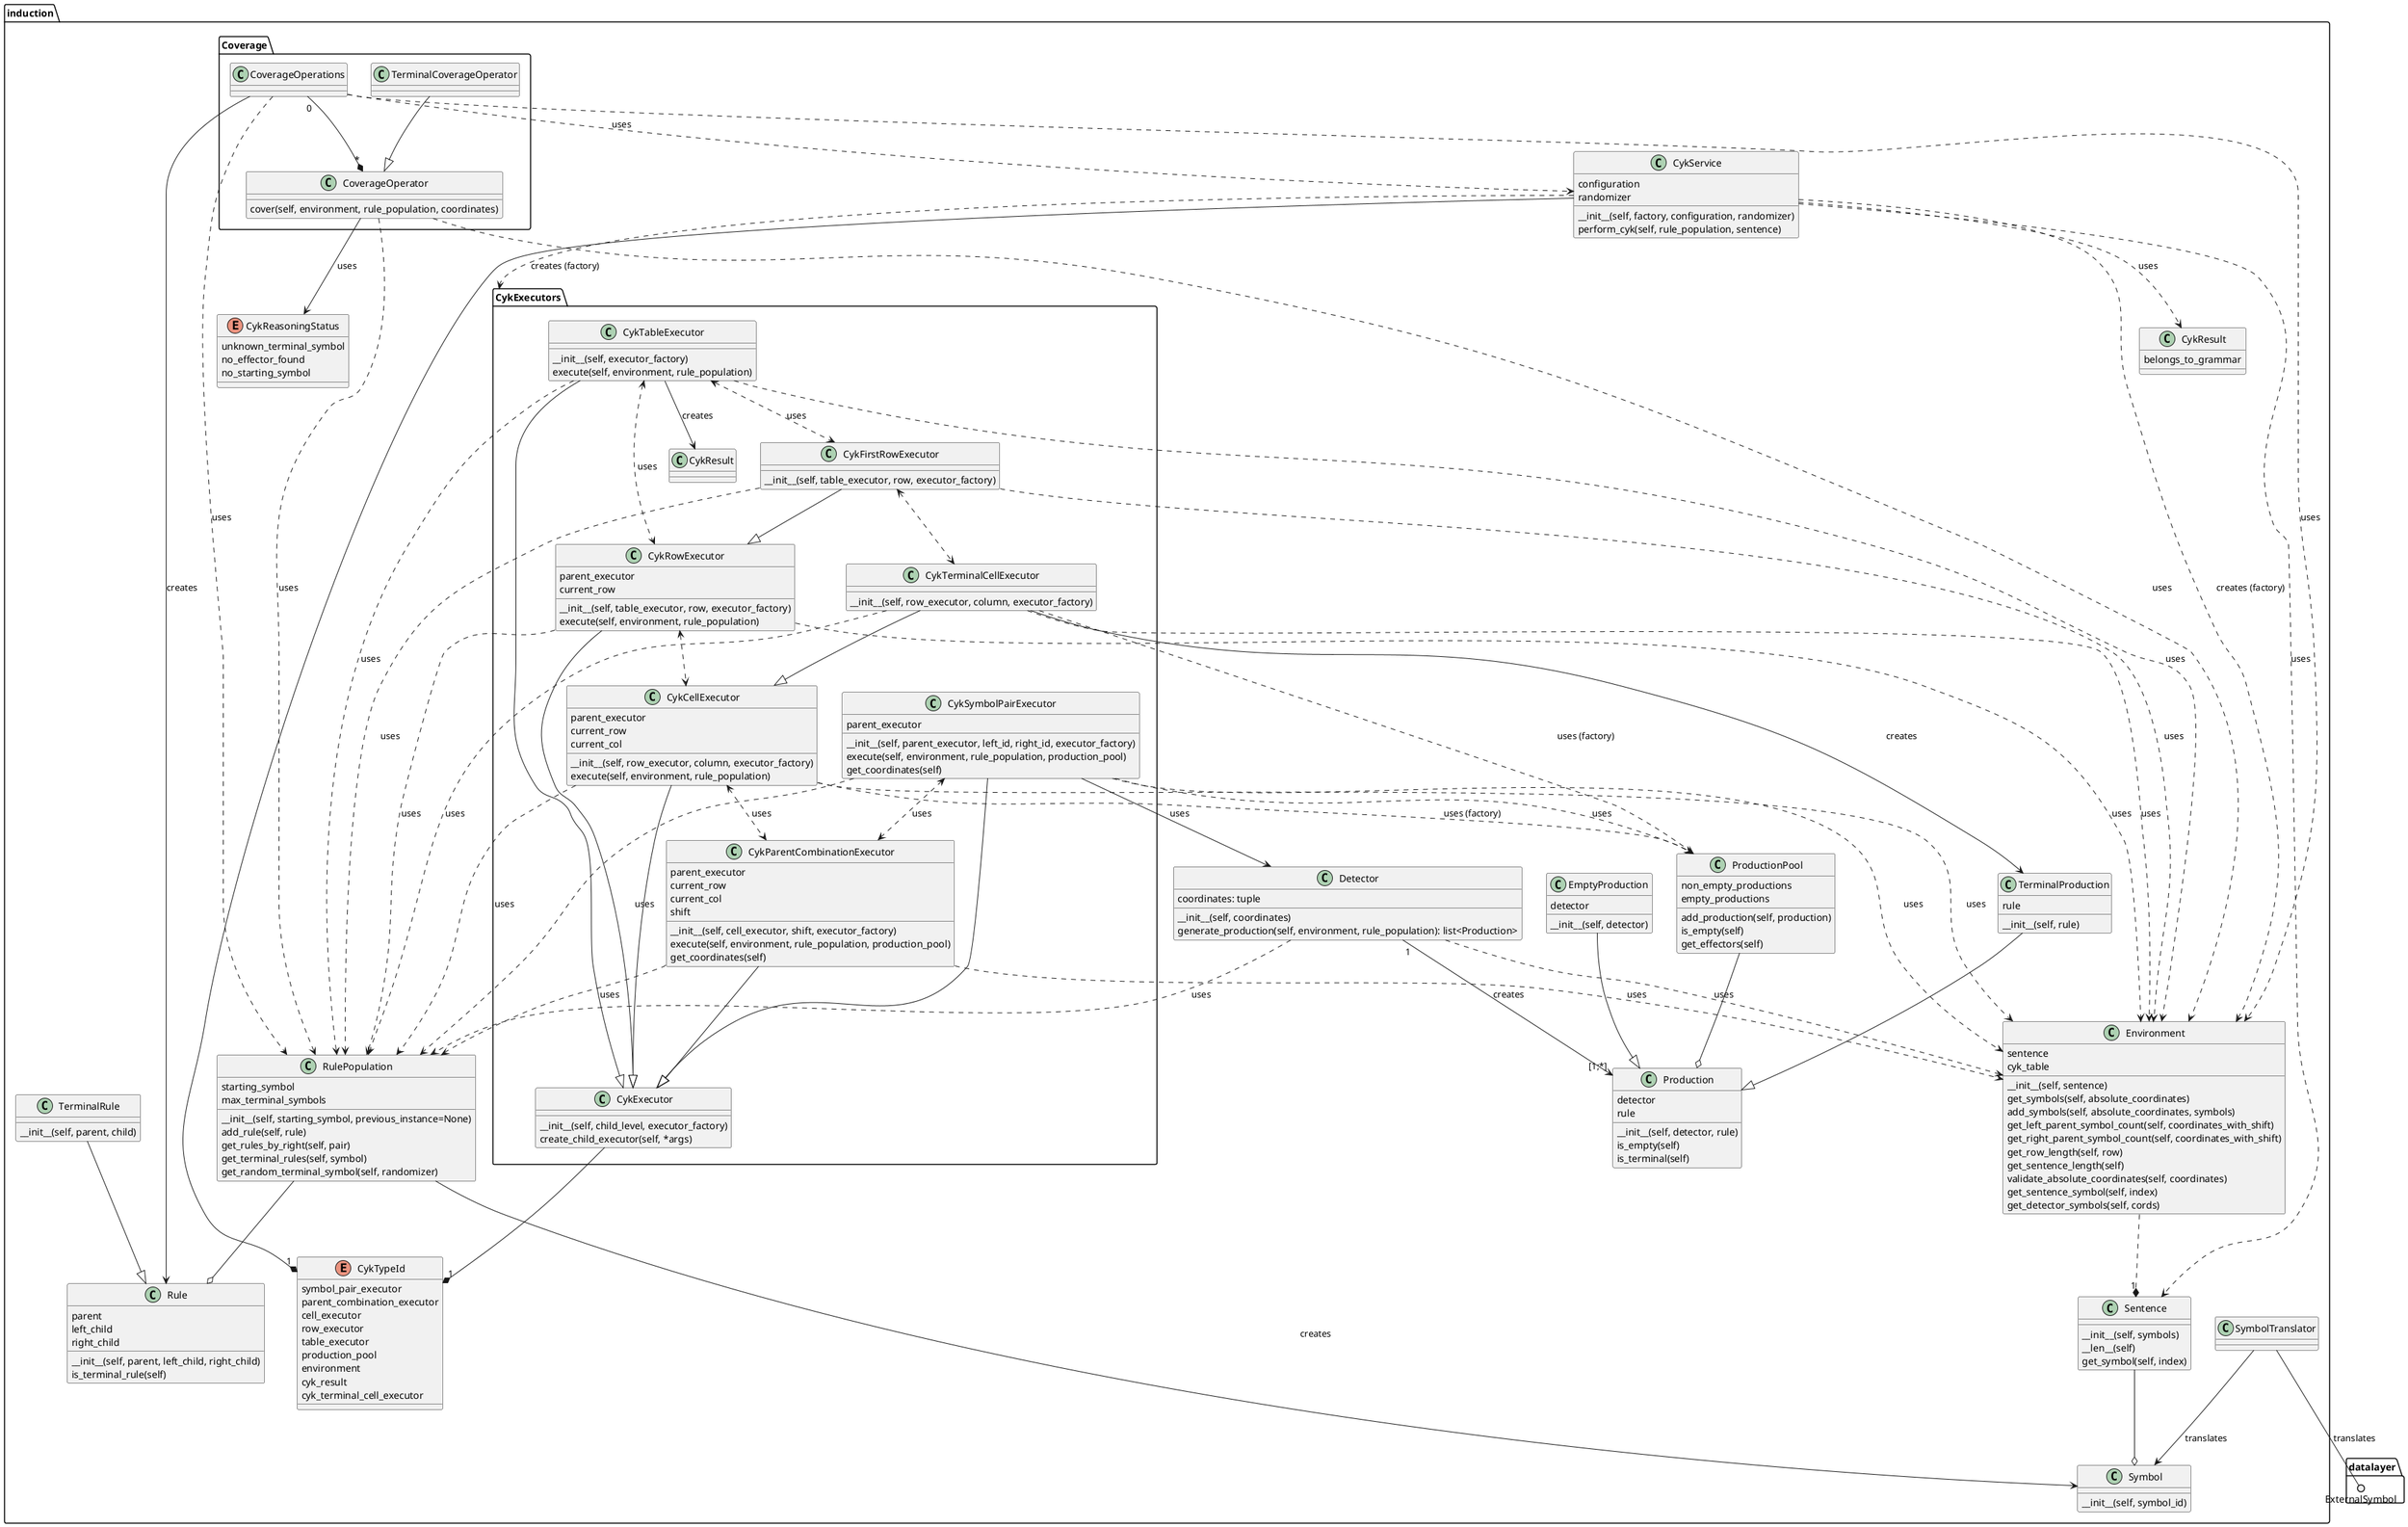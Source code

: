 @startuml
package induction {

    Detector ..> RulePopulation: uses
    Detector "1" --> "[1;*]" Production: creates
    Detector ..> Environment: uses
    Detector : __init__(self, coordinates)
    Detector : generate_production(self, environment, rule_population): list<Production>
    Detector : coordinates: tuple

    ProductionPool --o Production
    ProductionPool : non_empty_productions
    ProductionPool : empty_productions
    ProductionPool : add_production(self, production)
    ProductionPool : is_empty(self)
    ProductionPool : get_effectors(self)

    Production : __init__(self, detector, rule)
    Production : detector
    Production : rule
    Production : is_empty(self)
    Production : is_terminal(self)


    EmptyProduction --|> Production
    EmptyProduction : __init__(self, detector)
    EmptyProduction : detector

    TerminalProduction --|> Production
    TerminalProduction : __init__(self, rule)
    TerminalProduction : rule

    enum CykTypeId {
        symbol_pair_executor
        parent_combination_executor
        cell_executor
        row_executor
        table_executor
        production_pool
        environment
        cyk_result
        cyk_terminal_cell_executor
    }

    package CykExecutors {
    '&begin_cyk_executors

        CykExecutor --* "1" CykTypeId
        CykExecutor : __init__(self, child_level, executor_factory)
        CykExecutor : create_child_executor(self, *args)

        CykSymbolPairExecutor --|> CykExecutor
        CykSymbolPairExecutor --> Detector: uses
        CykSymbolPairExecutor ..> RulePopulation: uses
        CykSymbolPairExecutor ..> Environment: uses
        CykSymbolPairExecutor ..> ProductionPool: uses
        CykSymbolPairExecutor <..> CykParentCombinationExecutor: uses
        CykSymbolPairExecutor : __init__(self, parent_executor, left_id, right_id, executor_factory)
        CykSymbolPairExecutor : execute(self, environment, rule_population, production_pool)
        CykSymbolPairExecutor : get_coordinates(self)
        CykSymbolPairExecutor : parent_executor

        CykParentCombinationExecutor --|> CykExecutor
        CykParentCombinationExecutor ..> RulePopulation: uses
        CykParentCombinationExecutor ..> Environment: uses
        CykParentCombinationExecutor : __init__(self, cell_executor, shift, executor_factory)
        CykParentCombinationExecutor : parent_executor
        CykParentCombinationExecutor : current_row
        CykParentCombinationExecutor : current_col
        CykParentCombinationExecutor : shift
        CykParentCombinationExecutor : execute(self, environment, rule_population, production_pool)
        CykParentCombinationExecutor : get_coordinates(self)

        CykCellExecutor --|> CykExecutor
        CykCellExecutor ..> RulePopulation: uses
        CykCellExecutor ..> Environment: uses
        ' &dependency_executors
        CykCellExecutor ..> ProductionPool: uses (factory)
        CykCellExecutor <..> CykParentCombinationExecutor: uses
        CykCellExecutor : __init__(self, row_executor, column, executor_factory)
        CykCellExecutor : parent_executor
        CykCellExecutor : current_row
        CykCellExecutor : current_col
        CykCellExecutor : execute(self, environment, rule_population)

        CykRowExecutor --|> CykExecutor
        CykRowExecutor ..> RulePopulation: uses
        CykRowExecutor ..> Environment: uses
        CykRowExecutor <..> CykCellExecutor
        CykRowExecutor : __init__(self, table_executor, row, executor_factory)
        CykRowExecutor : parent_executor
        CykRowExecutor : current_row
        CykRowExecutor : execute(self, environment, rule_population)

        CykTableExecutor --|> CykExecutor
        CykTableExecutor ..> RulePopulation: uses
        CykTableExecutor ..> Environment: uses
        CykTableExecutor <..> CykRowExecutor: uses
        CykTableExecutor : __init__(self, executor_factory)
        CykTableExecutor : execute(self, environment, rule_population)
        CykTableExecutor --> CykResult: creates
        CykTableExecutor <..> CykFirstRowExecutor: uses

        CykFirstRowExecutor --|> CykRowExecutor
        CykFirstRowExecutor ..> RulePopulation: uses
        CykFirstRowExecutor ..> Environment: uses
        CykFirstRowExecutor : __init__(self, table_executor, row, executor_factory)
        CykFirstRowExecutor <..> CykTerminalCellExecutor

        CykTerminalCellExecutor --|> CykCellExecutor
        CykTerminalCellExecutor ..> RulePopulation: uses
        CykTerminalCellExecutor ..> Environment: uses
        ' &dependency_executors
        CykTerminalCellExecutor ..> ProductionPool: uses (factory)
        CykTerminalCellExecutor : __init__(self, row_executor, column, executor_factory)
        CykTerminalCellExecutor --> TerminalProduction: creates

    '&end_cyk_executors
    }

    class CykResult
    CykResult : belongs_to_grammar

    '&alt_cyk_executors CykExecutors ..> Environment: uses
    '&alt_cyk_executors CykExecutors ..> ProductionPool: creates
    '&alt_cyk_executors CykExecutors ..> Production: uses
    '&alt_cyk_executors CykExecutors ..> RulePopulation: uses
    '&alt_cyk_executors CykExecutors --> CykResult: creates
    '&alt_cyk_executors CykExecutors --* "1" CykTypeId
    '&alt_cyk_executors CykExecutors --> TerminalProduction: creates
    '&alt_cyk_executors CykExecutors --> Detector: uses

    Environment ..* "1" Sentence
    Environment : __init__(self, sentence)
    Environment : sentence
    Environment : cyk_table
    Environment : get_symbols(self, absolute_coordinates)
    Environment : add_symbols(self, absolute_coordinates, symbols)
    Environment : get_left_parent_symbol_count(self, coordinates_with_shift)
    Environment : get_right_parent_symbol_count(self, coordinates_with_shift)
    Environment : get_row_length(self, row)
    Environment : get_sentence_length(self)
    Environment : validate_absolute_coordinates(self, coordinates)
    Environment : get_sentence_symbol(self, index)
    Environment : get_detector_symbols(self, cords)

    SymbolTranslator --> Symbol: translates

    Sentence --o Symbol
    Sentence : __init__(self, symbols)
    Sentence : __len__(self)
    Sentence : get_symbol(self, index)

    class Symbol
    Symbol : __init__(self, symbol_id)

    RulePopulation : __init__(self, starting_symbol, previous_instance=None)
    RulePopulation : starting_symbol
    RulePopulation : max_terminal_symbols
    RulePopulation : add_rule(self, rule)
    RulePopulation : get_rules_by_right(self, pair)
    RulePopulation : get_terminal_rules(self, symbol)
    RulePopulation : get_random_terminal_symbol(self, randomizer)
    RulePopulation --o Rule
    RulePopulation --> Symbol: creates

    Rule : __init__(self, parent, left_child, right_child)
    Rule : parent
    Rule : left_child
    Rule : right_child
    Rule : is_terminal_rule(self)

    TerminalRule --|> Rule
    TerminalRule : __init__(self, parent, child)


    class CykService
    CykService : __init__(self, factory, configuration, randomizer)
    CykService : configuration
    CykService : randomizer
    CykService : perform_cyk(self, rule_population, sentence)
    CykService ..> CykExecutors: creates (factory)
    CykService ..> Sentence: uses
    CykService ..> CykResult: uses
    CykService ..> Environment: creates (factory)
    CykService --* "1" CykTypeId

    enum CykReasoningStatus {
        unknown_terminal_symbol
        no_effector_found
        no_starting_symbol
    }

    package Coverage {
        '&begin_coverage

        class CoverageOperator
        CoverageOperator : cover(self, environment, rule_population, coordinates)
        CoverageOperator ..> Environment: uses
        CoverageOperator ..> RulePopulation: uses
        CoverageOperator --> CykReasoningStatus: uses

        class TerminalCoverageOperator
        TerminalCoverageOperator --|> CoverageOperator

        'class CoverageMethod

        class CoverageOperations
        CoverageOperations "0" --* "*" CoverageOperator
        'CoverageOperations "0" --* "*" CoverageMethod
        CoverageOperations ..> Environment: uses
        CoverageOperations ..> RulePopulation: uses
        CoverageOperations --> Rule: creates
        CoverageOperations ..> CykService: uses
        '&end_coverage
    }

    '&alt_coverage Coverage ..> Environment: uses
    '&alt_coverage Coverage ..> RulePopulation: uses
    '&alt_coverage Coverage --> Rule: creates
}

package datalayer {
    SymbolTranslator --() ExternalSymbol: translates
}

@enduml
